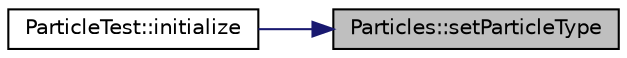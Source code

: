 digraph "Particles::setParticleType"
{
 // INTERACTIVE_SVG=YES
 // LATEX_PDF_SIZE
  edge [fontname="Helvetica",fontsize="10",labelfontname="Helvetica",labelfontsize="10"];
  node [fontname="Helvetica",fontsize="10",shape=record];
  rankdir="RL";
  Node1 [label="Particles::setParticleType",height=0.2,width=0.4,color="black", fillcolor="grey75", style="filled", fontcolor="black",tooltip=" "];
  Node1 -> Node2 [dir="back",color="midnightblue",fontsize="10",style="solid",fontname="Helvetica"];
  Node2 [label="ParticleTest::initialize",height=0.2,width=0.4,color="black", fillcolor="white", style="filled",URL="$d7/dbc/class_particle_test.html#a2c80205ed7aa29e3cb9062ad803f4485",tooltip=" "];
}
